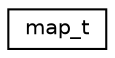 digraph "Graphical Class Hierarchy"
{
 // LATEX_PDF_SIZE
  edge [fontname="Helvetica",fontsize="10",labelfontname="Helvetica",labelfontsize="10"];
  node [fontname="Helvetica",fontsize="10",shape=record];
  rankdir="LR";
  Node0 [label="map_t",height=0.2,width=0.4,color="black", fillcolor="white", style="filled",URL="$structmap__t.html",tooltip="structure representing each map"];
}
